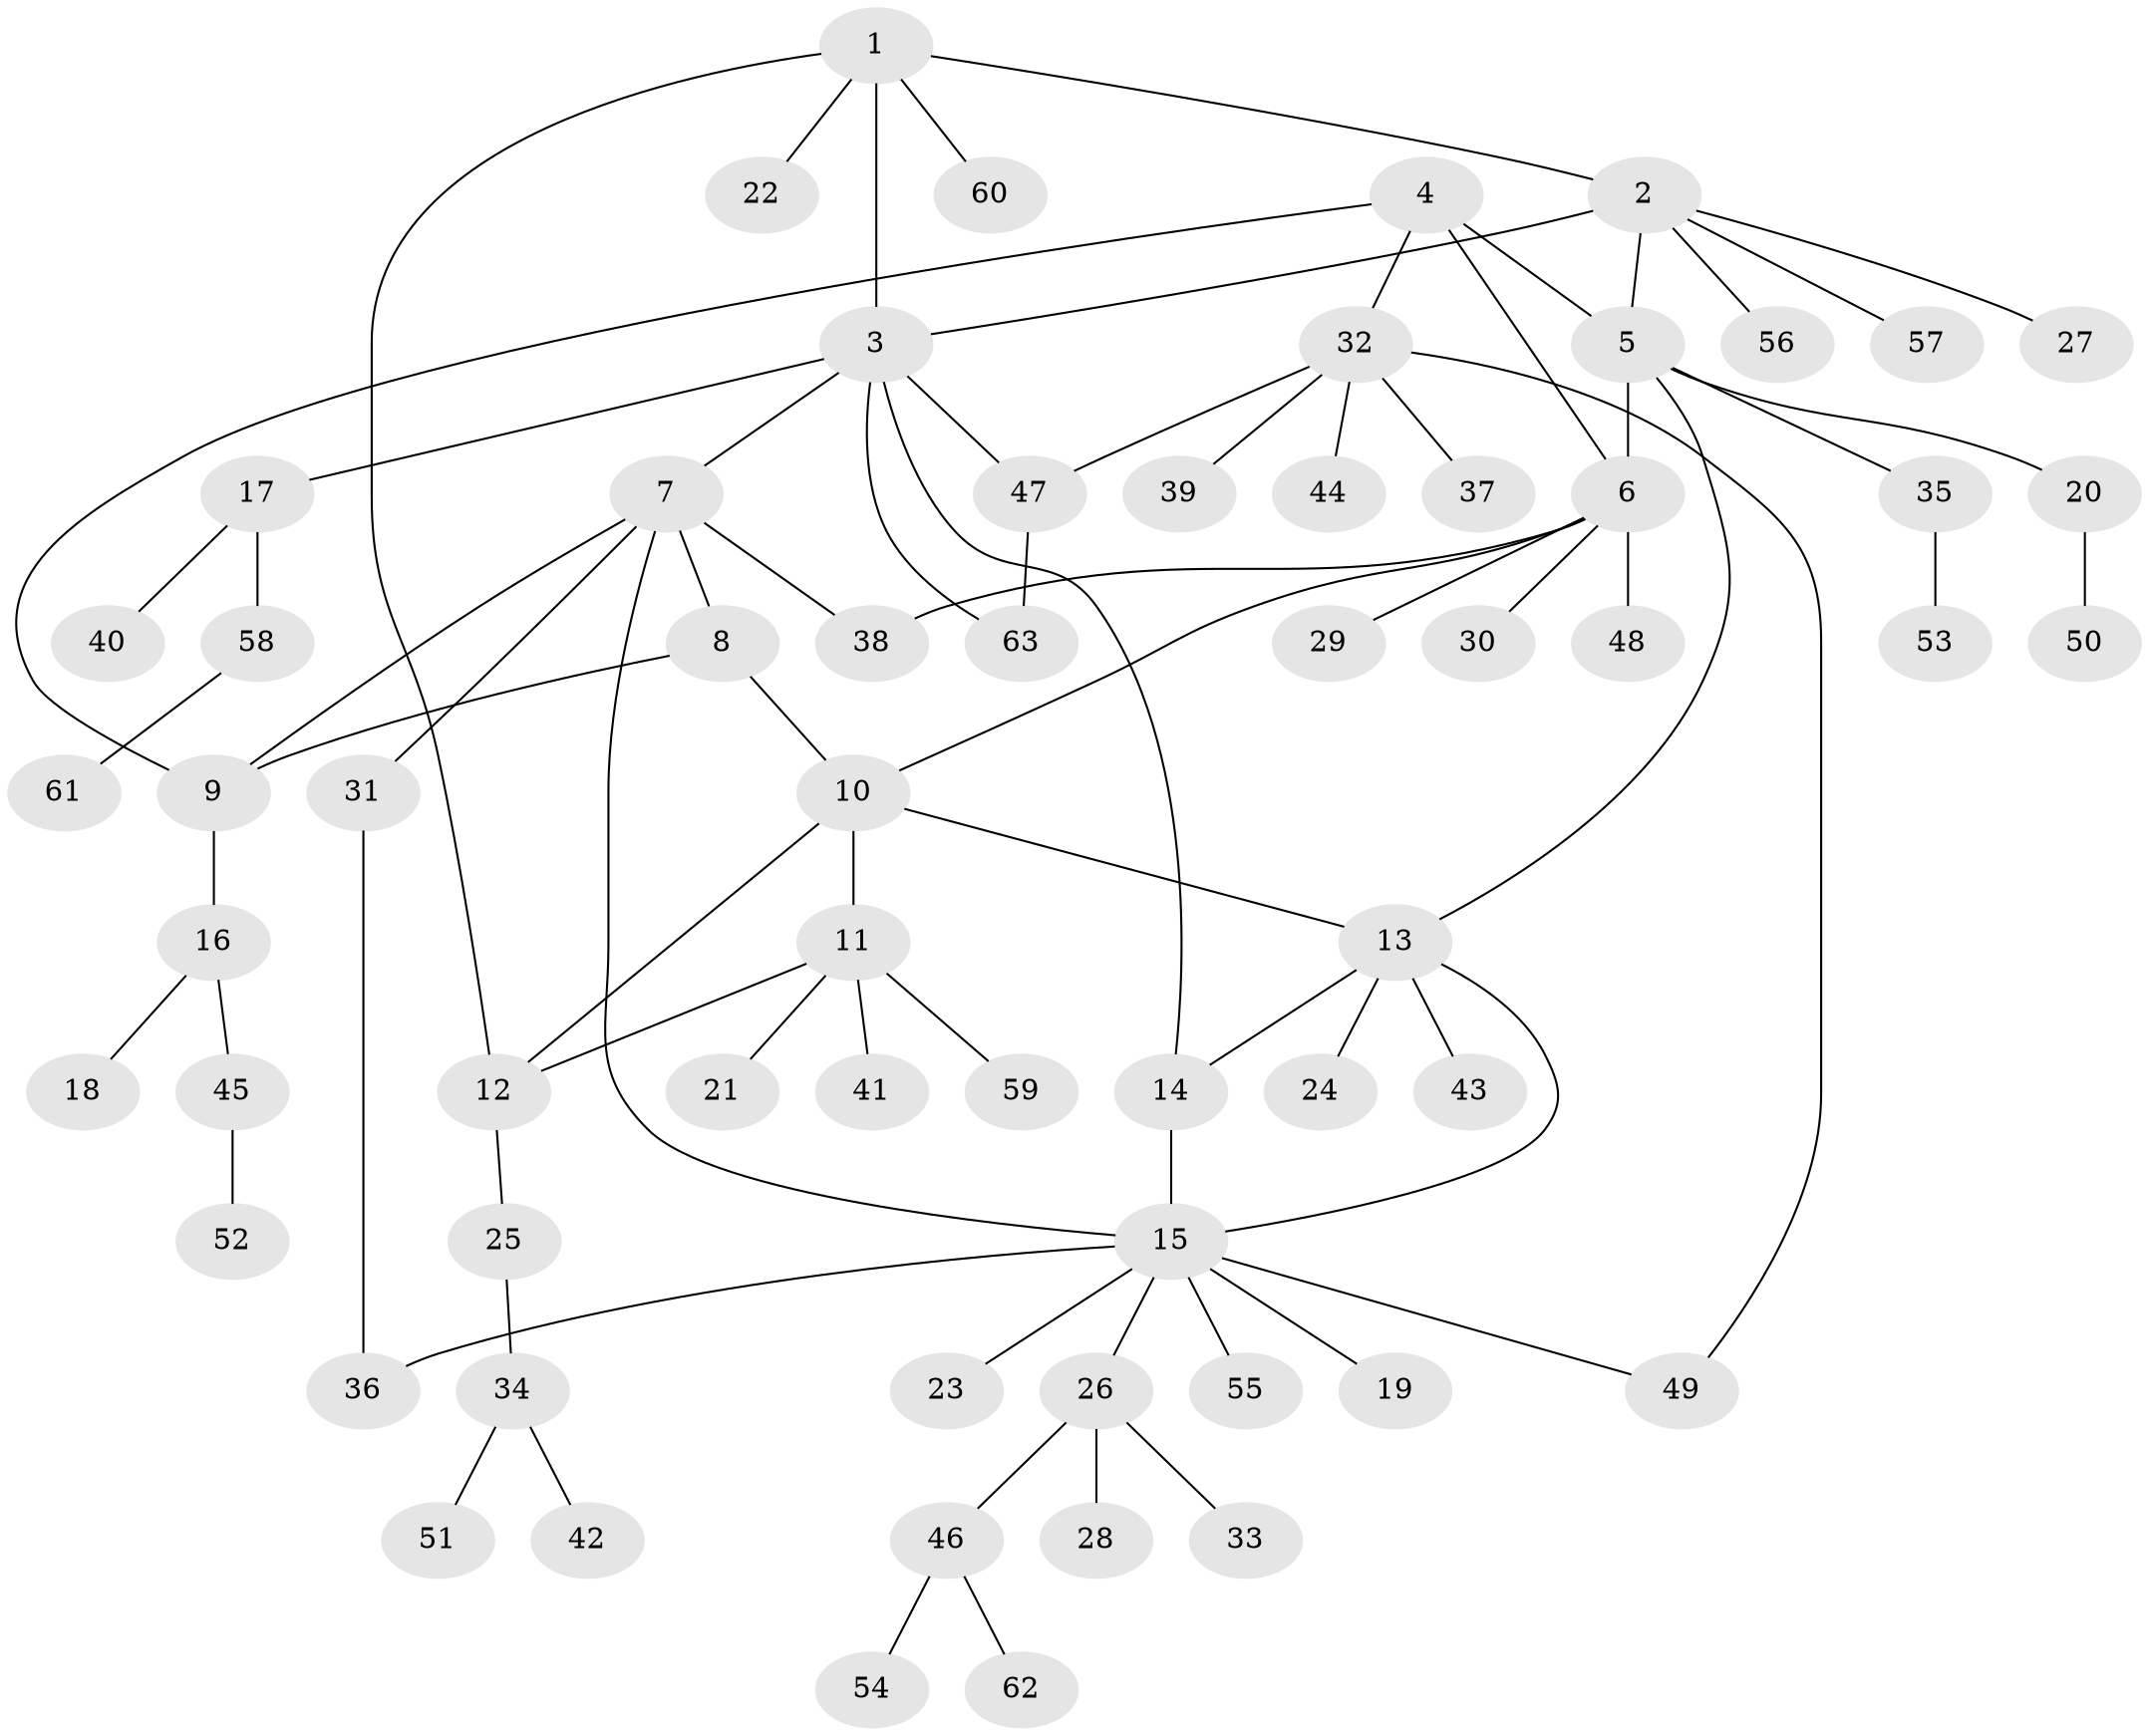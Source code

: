 // coarse degree distribution, {5: 0.02702702702702703, 8: 0.02702702702702703, 4: 0.08108108108108109, 6: 0.08108108108108109, 7: 0.05405405405405406, 3: 0.08108108108108109, 1: 0.5945945945945946, 2: 0.05405405405405406}
// Generated by graph-tools (version 1.1) at 2025/19/03/04/25 18:19:29]
// undirected, 63 vertices, 78 edges
graph export_dot {
graph [start="1"]
  node [color=gray90,style=filled];
  1;
  2;
  3;
  4;
  5;
  6;
  7;
  8;
  9;
  10;
  11;
  12;
  13;
  14;
  15;
  16;
  17;
  18;
  19;
  20;
  21;
  22;
  23;
  24;
  25;
  26;
  27;
  28;
  29;
  30;
  31;
  32;
  33;
  34;
  35;
  36;
  37;
  38;
  39;
  40;
  41;
  42;
  43;
  44;
  45;
  46;
  47;
  48;
  49;
  50;
  51;
  52;
  53;
  54;
  55;
  56;
  57;
  58;
  59;
  60;
  61;
  62;
  63;
  1 -- 2;
  1 -- 3;
  1 -- 12;
  1 -- 22;
  1 -- 60;
  2 -- 3;
  2 -- 5;
  2 -- 27;
  2 -- 56;
  2 -- 57;
  3 -- 7;
  3 -- 14;
  3 -- 17;
  3 -- 47;
  3 -- 63;
  4 -- 5;
  4 -- 6;
  4 -- 9;
  4 -- 32;
  5 -- 6;
  5 -- 13;
  5 -- 20;
  5 -- 35;
  6 -- 10;
  6 -- 29;
  6 -- 30;
  6 -- 38;
  6 -- 48;
  7 -- 8;
  7 -- 9;
  7 -- 15;
  7 -- 31;
  7 -- 38;
  8 -- 9;
  8 -- 10;
  9 -- 16;
  10 -- 11;
  10 -- 12;
  10 -- 13;
  11 -- 12;
  11 -- 21;
  11 -- 41;
  11 -- 59;
  12 -- 25;
  13 -- 14;
  13 -- 15;
  13 -- 24;
  13 -- 43;
  14 -- 15;
  15 -- 19;
  15 -- 23;
  15 -- 26;
  15 -- 36;
  15 -- 49;
  15 -- 55;
  16 -- 18;
  16 -- 45;
  17 -- 40;
  17 -- 58;
  20 -- 50;
  25 -- 34;
  26 -- 28;
  26 -- 33;
  26 -- 46;
  31 -- 36;
  32 -- 37;
  32 -- 39;
  32 -- 44;
  32 -- 47;
  32 -- 49;
  34 -- 42;
  34 -- 51;
  35 -- 53;
  45 -- 52;
  46 -- 54;
  46 -- 62;
  47 -- 63;
  58 -- 61;
}
